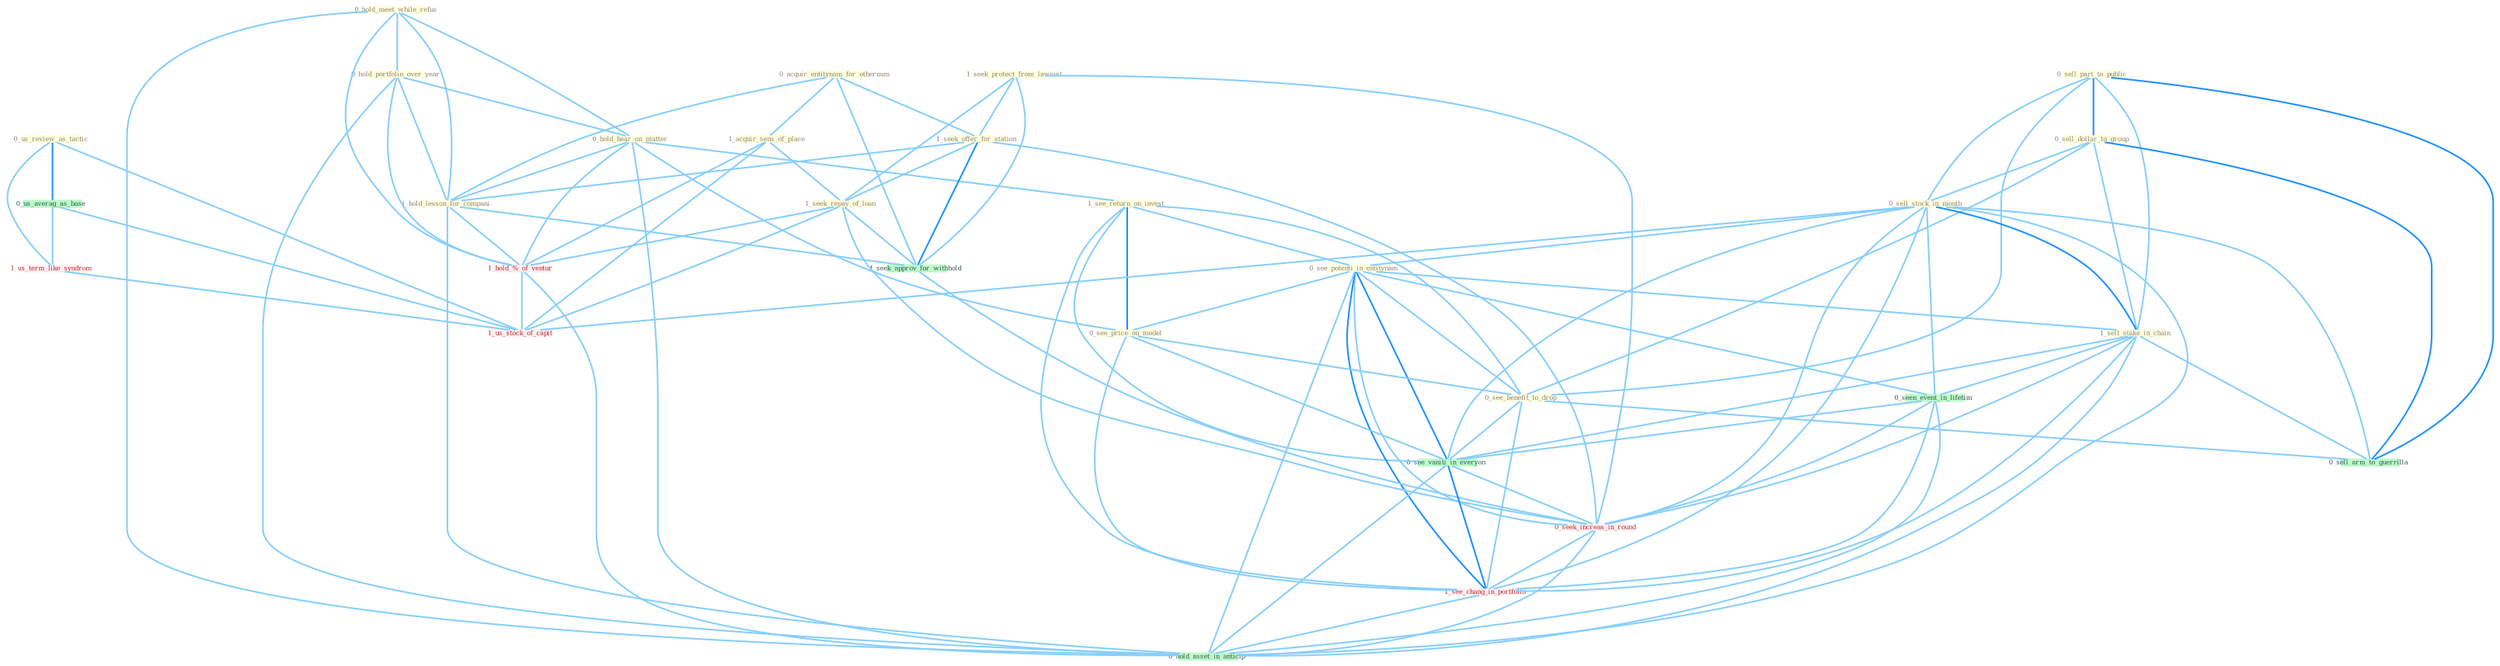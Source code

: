 Graph G{ 
    node
    [shape=polygon,style=filled,width=.5,height=.06,color="#BDFCC9",fixedsize=true,fontsize=4,
    fontcolor="#2f4f4f"];
    {node
    [color="#ffffe0", fontcolor="#8b7d6b"] "1_seek_protect_from_lawsuit " "0_acquir_entitynam_for_othernum " "0_hold_meet_while_refus " "0_hold_portfolio_over_year " "0_hold_hear_on_matter " "0_sell_part_to_public " "1_acquir_sens_of_place " "0_us_review_as_tactic " "0_sell_dollar_to_group " "1_see_return_on_invest " "1_seek_offer_for_station " "1_hold_lesson_for_compani " "0_sell_stock_in_month " "0_see_potenti_in_entitynam " "0_see_price_on_model " "1_sell_stake_in_chain " "0_see_benefit_to_drop " "1_seek_repay_of_loan "}
{node [color="#fff0f5", fontcolor="#b22222"] "1_us_term_like_syndrom " "1_hold_%_of_ventur " "0_seek_increas_in_round " "1_us_stock_of_capit " "1_see_chang_in_portfolio "}
edge [color="#B0E2FF"];

	"1_seek_protect_from_lawsuit " -- "1_seek_offer_for_station " [w="1", color="#87cefa" ];
	"1_seek_protect_from_lawsuit " -- "1_seek_repay_of_loan " [w="1", color="#87cefa" ];
	"1_seek_protect_from_lawsuit " -- "1_seek_approv_for_withhold " [w="1", color="#87cefa" ];
	"1_seek_protect_from_lawsuit " -- "0_seek_increas_in_round " [w="1", color="#87cefa" ];
	"0_acquir_entitynam_for_othernum " -- "1_acquir_sens_of_place " [w="1", color="#87cefa" ];
	"0_acquir_entitynam_for_othernum " -- "1_seek_offer_for_station " [w="1", color="#87cefa" ];
	"0_acquir_entitynam_for_othernum " -- "1_hold_lesson_for_compani " [w="1", color="#87cefa" ];
	"0_acquir_entitynam_for_othernum " -- "1_seek_approv_for_withhold " [w="1", color="#87cefa" ];
	"0_hold_meet_while_refus " -- "0_hold_portfolio_over_year " [w="1", color="#87cefa" ];
	"0_hold_meet_while_refus " -- "0_hold_hear_on_matter " [w="1", color="#87cefa" ];
	"0_hold_meet_while_refus " -- "1_hold_lesson_for_compani " [w="1", color="#87cefa" ];
	"0_hold_meet_while_refus " -- "1_hold_%_of_ventur " [w="1", color="#87cefa" ];
	"0_hold_meet_while_refus " -- "0_hold_asset_in_anticip " [w="1", color="#87cefa" ];
	"0_hold_portfolio_over_year " -- "0_hold_hear_on_matter " [w="1", color="#87cefa" ];
	"0_hold_portfolio_over_year " -- "1_hold_lesson_for_compani " [w="1", color="#87cefa" ];
	"0_hold_portfolio_over_year " -- "1_hold_%_of_ventur " [w="1", color="#87cefa" ];
	"0_hold_portfolio_over_year " -- "0_hold_asset_in_anticip " [w="1", color="#87cefa" ];
	"0_hold_hear_on_matter " -- "1_see_return_on_invest " [w="1", color="#87cefa" ];
	"0_hold_hear_on_matter " -- "1_hold_lesson_for_compani " [w="1", color="#87cefa" ];
	"0_hold_hear_on_matter " -- "0_see_price_on_model " [w="1", color="#87cefa" ];
	"0_hold_hear_on_matter " -- "1_hold_%_of_ventur " [w="1", color="#87cefa" ];
	"0_hold_hear_on_matter " -- "0_hold_asset_in_anticip " [w="1", color="#87cefa" ];
	"0_sell_part_to_public " -- "0_sell_dollar_to_group " [w="2", color="#1e90ff" , len=0.8];
	"0_sell_part_to_public " -- "0_sell_stock_in_month " [w="1", color="#87cefa" ];
	"0_sell_part_to_public " -- "1_sell_stake_in_chain " [w="1", color="#87cefa" ];
	"0_sell_part_to_public " -- "0_see_benefit_to_drop " [w="1", color="#87cefa" ];
	"0_sell_part_to_public " -- "0_sell_arm_to_guerrilla " [w="2", color="#1e90ff" , len=0.8];
	"1_acquir_sens_of_place " -- "1_seek_repay_of_loan " [w="1", color="#87cefa" ];
	"1_acquir_sens_of_place " -- "1_hold_%_of_ventur " [w="1", color="#87cefa" ];
	"1_acquir_sens_of_place " -- "1_us_stock_of_capit " [w="1", color="#87cefa" ];
	"0_us_review_as_tactic " -- "0_us_averag_as_base " [w="2", color="#1e90ff" , len=0.8];
	"0_us_review_as_tactic " -- "1_us_term_like_syndrom " [w="1", color="#87cefa" ];
	"0_us_review_as_tactic " -- "1_us_stock_of_capit " [w="1", color="#87cefa" ];
	"0_sell_dollar_to_group " -- "0_sell_stock_in_month " [w="1", color="#87cefa" ];
	"0_sell_dollar_to_group " -- "1_sell_stake_in_chain " [w="1", color="#87cefa" ];
	"0_sell_dollar_to_group " -- "0_see_benefit_to_drop " [w="1", color="#87cefa" ];
	"0_sell_dollar_to_group " -- "0_sell_arm_to_guerrilla " [w="2", color="#1e90ff" , len=0.8];
	"1_see_return_on_invest " -- "0_see_potenti_in_entitynam " [w="1", color="#87cefa" ];
	"1_see_return_on_invest " -- "0_see_price_on_model " [w="2", color="#1e90ff" , len=0.8];
	"1_see_return_on_invest " -- "0_see_benefit_to_drop " [w="1", color="#87cefa" ];
	"1_see_return_on_invest " -- "0_see_vaniti_in_everyon " [w="1", color="#87cefa" ];
	"1_see_return_on_invest " -- "1_see_chang_in_portfolio " [w="1", color="#87cefa" ];
	"1_seek_offer_for_station " -- "1_hold_lesson_for_compani " [w="1", color="#87cefa" ];
	"1_seek_offer_for_station " -- "1_seek_repay_of_loan " [w="1", color="#87cefa" ];
	"1_seek_offer_for_station " -- "1_seek_approv_for_withhold " [w="2", color="#1e90ff" , len=0.8];
	"1_seek_offer_for_station " -- "0_seek_increas_in_round " [w="1", color="#87cefa" ];
	"1_hold_lesson_for_compani " -- "1_seek_approv_for_withhold " [w="1", color="#87cefa" ];
	"1_hold_lesson_for_compani " -- "1_hold_%_of_ventur " [w="1", color="#87cefa" ];
	"1_hold_lesson_for_compani " -- "0_hold_asset_in_anticip " [w="1", color="#87cefa" ];
	"0_sell_stock_in_month " -- "0_see_potenti_in_entitynam " [w="1", color="#87cefa" ];
	"0_sell_stock_in_month " -- "1_sell_stake_in_chain " [w="2", color="#1e90ff" , len=0.8];
	"0_sell_stock_in_month " -- "0_seen_event_in_lifetim " [w="1", color="#87cefa" ];
	"0_sell_stock_in_month " -- "0_see_vaniti_in_everyon " [w="1", color="#87cefa" ];
	"0_sell_stock_in_month " -- "0_sell_arm_to_guerrilla " [w="1", color="#87cefa" ];
	"0_sell_stock_in_month " -- "0_seek_increas_in_round " [w="1", color="#87cefa" ];
	"0_sell_stock_in_month " -- "1_us_stock_of_capit " [w="1", color="#87cefa" ];
	"0_sell_stock_in_month " -- "1_see_chang_in_portfolio " [w="1", color="#87cefa" ];
	"0_sell_stock_in_month " -- "0_hold_asset_in_anticip " [w="1", color="#87cefa" ];
	"0_see_potenti_in_entitynam " -- "0_see_price_on_model " [w="1", color="#87cefa" ];
	"0_see_potenti_in_entitynam " -- "1_sell_stake_in_chain " [w="1", color="#87cefa" ];
	"0_see_potenti_in_entitynam " -- "0_see_benefit_to_drop " [w="1", color="#87cefa" ];
	"0_see_potenti_in_entitynam " -- "0_seen_event_in_lifetim " [w="1", color="#87cefa" ];
	"0_see_potenti_in_entitynam " -- "0_see_vaniti_in_everyon " [w="2", color="#1e90ff" , len=0.8];
	"0_see_potenti_in_entitynam " -- "0_seek_increas_in_round " [w="1", color="#87cefa" ];
	"0_see_potenti_in_entitynam " -- "1_see_chang_in_portfolio " [w="2", color="#1e90ff" , len=0.8];
	"0_see_potenti_in_entitynam " -- "0_hold_asset_in_anticip " [w="1", color="#87cefa" ];
	"0_see_price_on_model " -- "0_see_benefit_to_drop " [w="1", color="#87cefa" ];
	"0_see_price_on_model " -- "0_see_vaniti_in_everyon " [w="1", color="#87cefa" ];
	"0_see_price_on_model " -- "1_see_chang_in_portfolio " [w="1", color="#87cefa" ];
	"1_sell_stake_in_chain " -- "0_seen_event_in_lifetim " [w="1", color="#87cefa" ];
	"1_sell_stake_in_chain " -- "0_see_vaniti_in_everyon " [w="1", color="#87cefa" ];
	"1_sell_stake_in_chain " -- "0_sell_arm_to_guerrilla " [w="1", color="#87cefa" ];
	"1_sell_stake_in_chain " -- "0_seek_increas_in_round " [w="1", color="#87cefa" ];
	"1_sell_stake_in_chain " -- "1_see_chang_in_portfolio " [w="1", color="#87cefa" ];
	"1_sell_stake_in_chain " -- "0_hold_asset_in_anticip " [w="1", color="#87cefa" ];
	"0_see_benefit_to_drop " -- "0_see_vaniti_in_everyon " [w="1", color="#87cefa" ];
	"0_see_benefit_to_drop " -- "0_sell_arm_to_guerrilla " [w="1", color="#87cefa" ];
	"0_see_benefit_to_drop " -- "1_see_chang_in_portfolio " [w="1", color="#87cefa" ];
	"1_seek_repay_of_loan " -- "1_seek_approv_for_withhold " [w="1", color="#87cefa" ];
	"1_seek_repay_of_loan " -- "1_hold_%_of_ventur " [w="1", color="#87cefa" ];
	"1_seek_repay_of_loan " -- "0_seek_increas_in_round " [w="1", color="#87cefa" ];
	"1_seek_repay_of_loan " -- "1_us_stock_of_capit " [w="1", color="#87cefa" ];
	"0_seen_event_in_lifetim " -- "0_see_vaniti_in_everyon " [w="1", color="#87cefa" ];
	"0_seen_event_in_lifetim " -- "0_seek_increas_in_round " [w="1", color="#87cefa" ];
	"0_seen_event_in_lifetim " -- "1_see_chang_in_portfolio " [w="1", color="#87cefa" ];
	"0_seen_event_in_lifetim " -- "0_hold_asset_in_anticip " [w="1", color="#87cefa" ];
	"0_us_averag_as_base " -- "1_us_term_like_syndrom " [w="1", color="#87cefa" ];
	"0_us_averag_as_base " -- "1_us_stock_of_capit " [w="1", color="#87cefa" ];
	"1_us_term_like_syndrom " -- "1_us_stock_of_capit " [w="1", color="#87cefa" ];
	"1_seek_approv_for_withhold " -- "0_seek_increas_in_round " [w="1", color="#87cefa" ];
	"1_hold_%_of_ventur " -- "1_us_stock_of_capit " [w="1", color="#87cefa" ];
	"1_hold_%_of_ventur " -- "0_hold_asset_in_anticip " [w="1", color="#87cefa" ];
	"0_see_vaniti_in_everyon " -- "0_seek_increas_in_round " [w="1", color="#87cefa" ];
	"0_see_vaniti_in_everyon " -- "1_see_chang_in_portfolio " [w="2", color="#1e90ff" , len=0.8];
	"0_see_vaniti_in_everyon " -- "0_hold_asset_in_anticip " [w="1", color="#87cefa" ];
	"0_seek_increas_in_round " -- "1_see_chang_in_portfolio " [w="1", color="#87cefa" ];
	"0_seek_increas_in_round " -- "0_hold_asset_in_anticip " [w="1", color="#87cefa" ];
	"1_see_chang_in_portfolio " -- "0_hold_asset_in_anticip " [w="1", color="#87cefa" ];
}